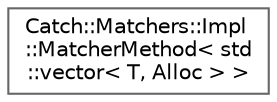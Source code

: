 digraph "Graphical Class Hierarchy"
{
 // LATEX_PDF_SIZE
  bgcolor="transparent";
  edge [fontname=Helvetica,fontsize=10,labelfontname=Helvetica,labelfontsize=10];
  node [fontname=Helvetica,fontsize=10,shape=box,height=0.2,width=0.4];
  rankdir="LR";
  Node0 [label="Catch::Matchers::Impl\l::MatcherMethod\< std\l::vector\< T, Alloc \> \>",height=0.2,width=0.4,color="grey40", fillcolor="white", style="filled",URL="$struct_catch_1_1_matchers_1_1_impl_1_1_matcher_method.html",tooltip=" "];
}

